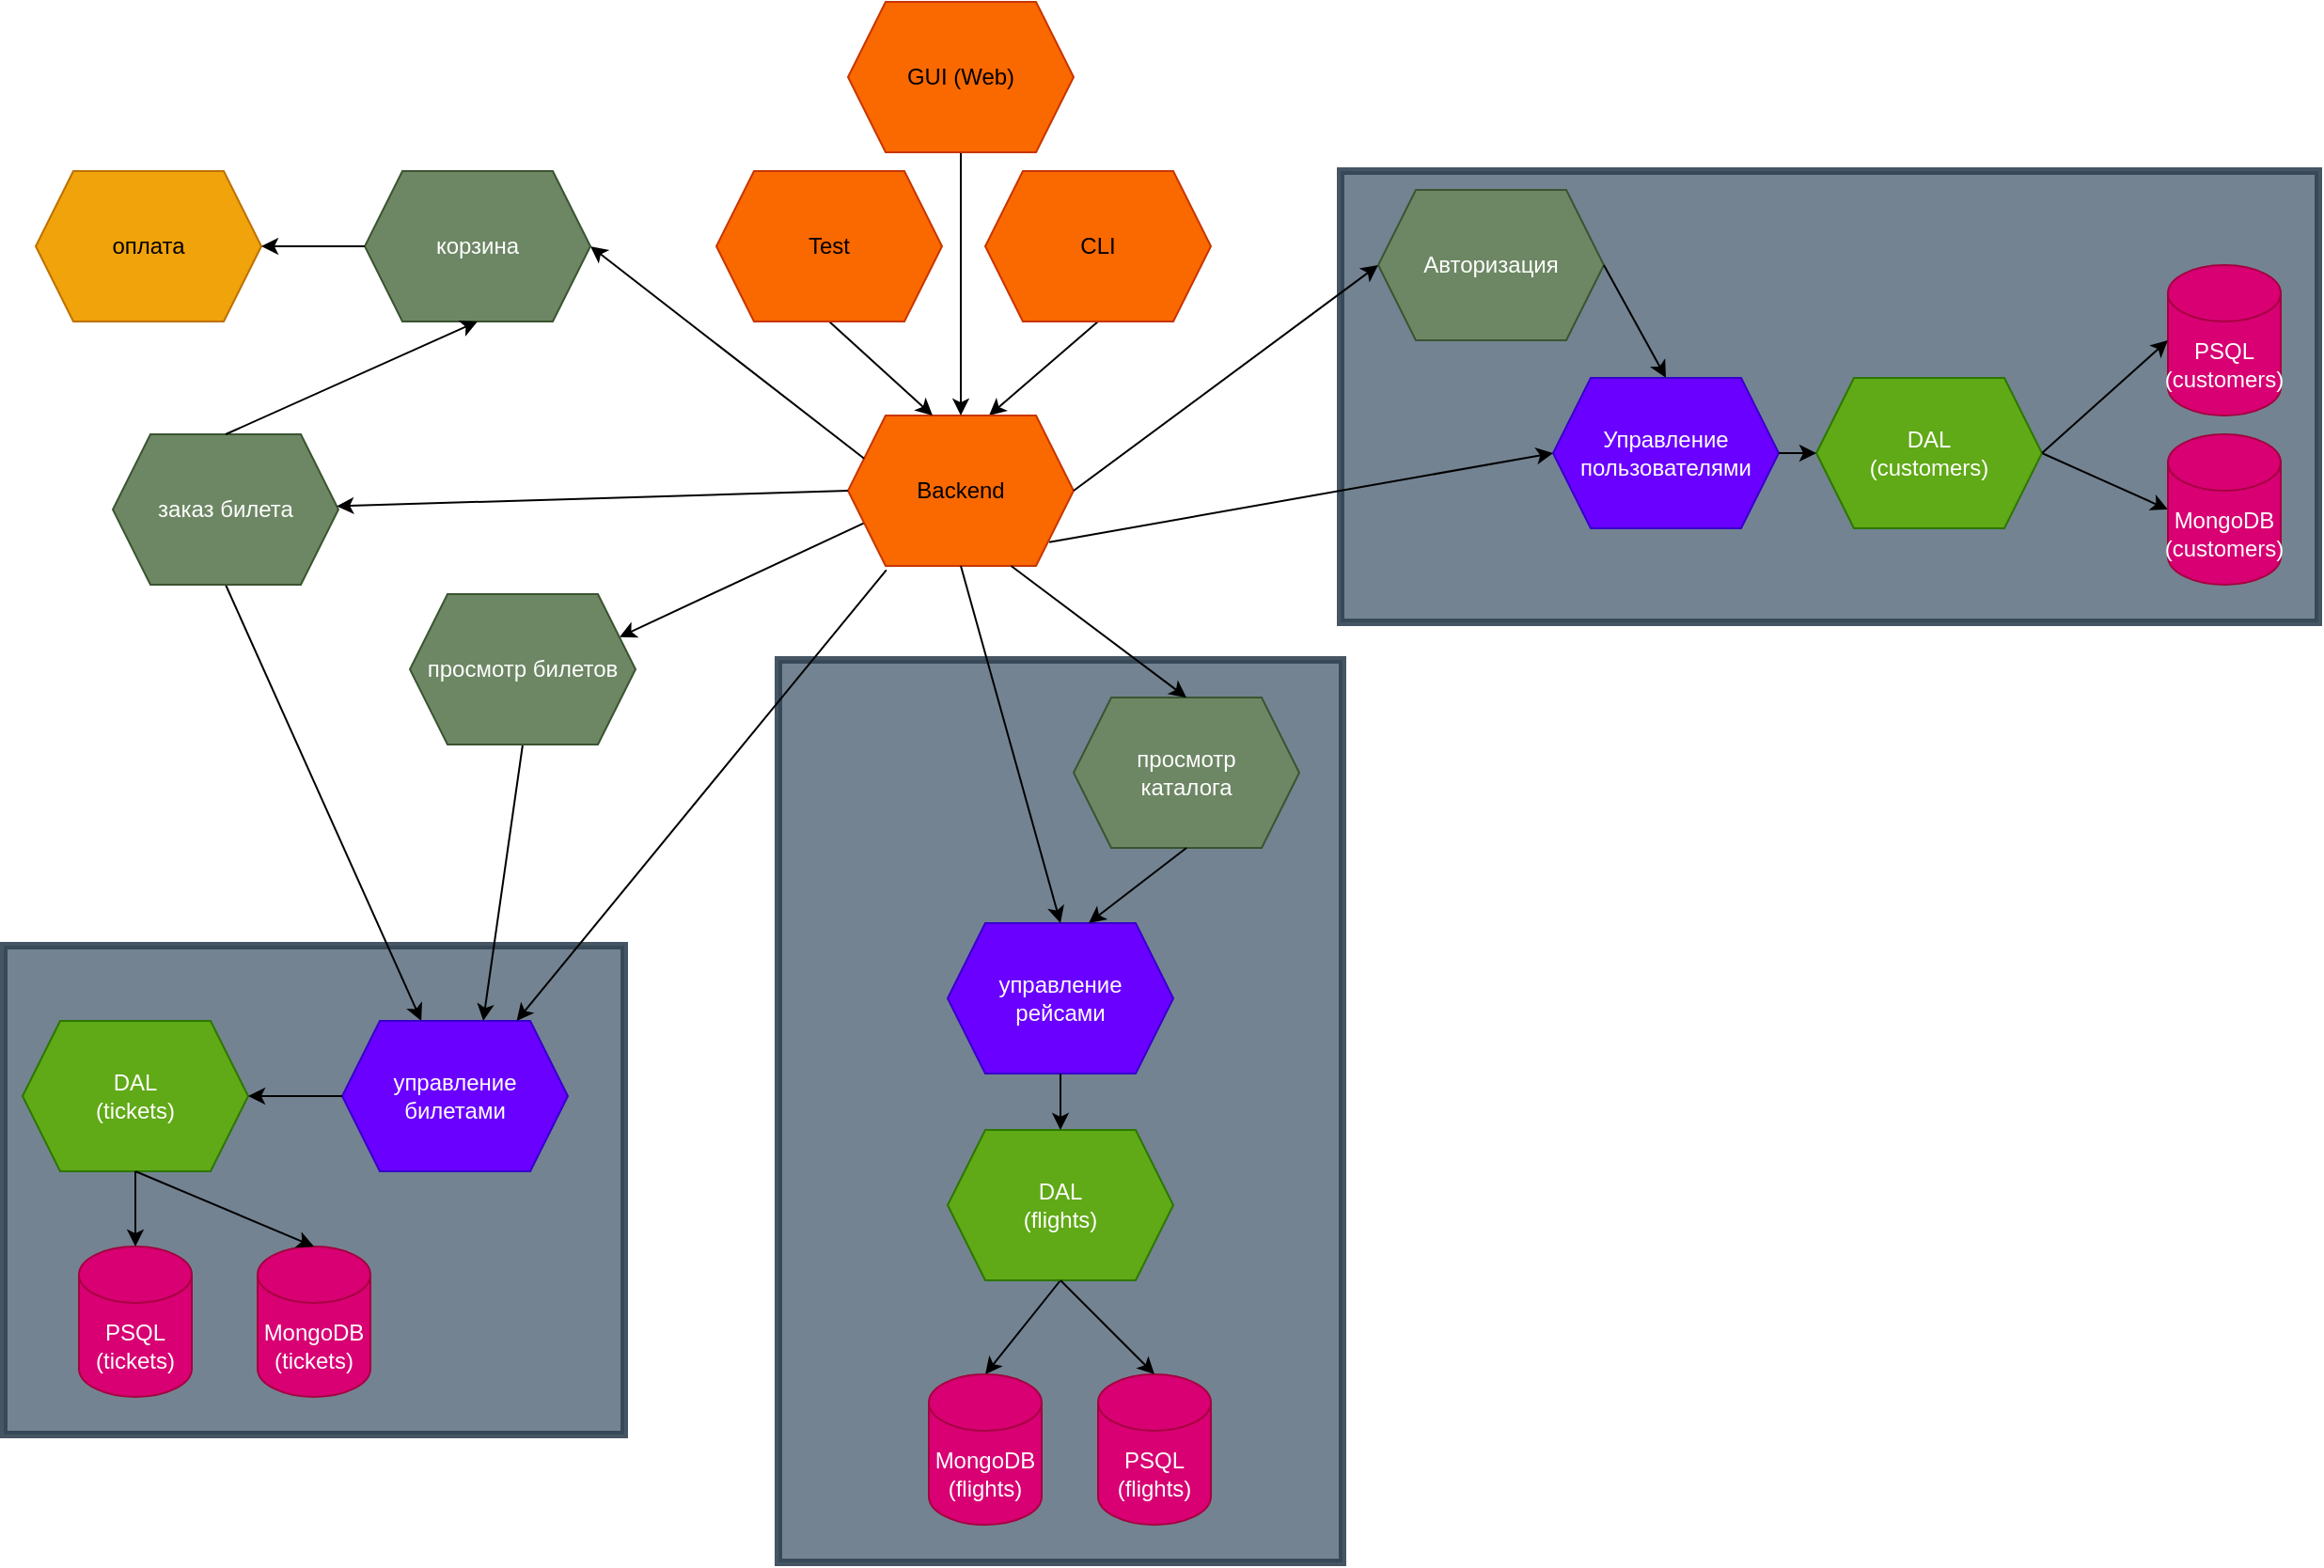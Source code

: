 <mxfile>
    <diagram name="Страница — 1" id="Ao2z26YKdt-CEyVPgPMB">
        <mxGraphModel dx="1091" dy="631" grid="0" gridSize="10" guides="1" tooltips="1" connect="1" arrows="1" fold="1" page="1" pageScale="1" pageWidth="827" pageHeight="1169" math="0" shadow="0">
            <root>
                <mxCell id="0"/>
                <mxCell id="1" parent="0"/>
                <mxCell id="10" value="" style="rounded=0;whiteSpace=wrap;html=1;strokeWidth=4;perimeterSpacing=10;strokeColor=#314354;opacity=90;fillColor=#647687;fontColor=#ffffff;" parent="1" vertex="1">
                    <mxGeometry x="288" y="612" width="330" height="260" as="geometry"/>
                </mxCell>
                <mxCell id="9" value="" style="rounded=0;whiteSpace=wrap;html=1;strokeWidth=4;perimeterSpacing=10;strokeColor=#314354;opacity=90;fillColor=#647687;fontColor=#ffffff;" parent="1" vertex="1">
                    <mxGeometry x="700" y="460" width="300" height="480" as="geometry"/>
                </mxCell>
                <mxCell id="8" value="" style="rounded=0;whiteSpace=wrap;html=1;strokeWidth=4;perimeterSpacing=10;strokeColor=#314354;opacity=90;fillColor=#647687;fontColor=#ffffff;" parent="1" vertex="1">
                    <mxGeometry x="999" y="200" width="520" height="240" as="geometry"/>
                </mxCell>
                <mxCell id="22" style="edgeStyle=none;html=1;exitX=0.5;exitY=1;exitDx=0;exitDy=0;entryX=0.625;entryY=0;entryDx=0;entryDy=0;" parent="1" source="9SHoVQrZI-vfcVUKv0su-1" target="9SHoVQrZI-vfcVUKv0su-2" edge="1">
                    <mxGeometry relative="1" as="geometry"/>
                </mxCell>
                <mxCell id="9SHoVQrZI-vfcVUKv0su-1" value="CLI" style="shape=hexagon;perimeter=hexagonPerimeter2;whiteSpace=wrap;html=1;fixedSize=1;fillColor=#fa6800;fontColor=#000000;strokeColor=#C73500;" parent="1" vertex="1">
                    <mxGeometry x="810" y="200" width="120" height="80" as="geometry"/>
                </mxCell>
                <mxCell id="31" style="edgeStyle=none;html=1;exitX=0;exitY=0.75;exitDx=0;exitDy=0;entryX=1;entryY=0.25;entryDx=0;entryDy=0;" edge="1" parent="1" source="9SHoVQrZI-vfcVUKv0su-2" target="28">
                    <mxGeometry relative="1" as="geometry"/>
                </mxCell>
                <mxCell id="9SHoVQrZI-vfcVUKv0su-2" value="Backend" style="shape=hexagon;perimeter=hexagonPerimeter2;whiteSpace=wrap;html=1;fixedSize=1;fillColor=#fa6800;fontColor=#000000;strokeColor=#C73500;" parent="1" vertex="1">
                    <mxGeometry x="737" y="330" width="120" height="80" as="geometry"/>
                </mxCell>
                <mxCell id="9SHoVQrZI-vfcVUKv0su-4" value="Авторизация" style="shape=hexagon;perimeter=hexagonPerimeter2;whiteSpace=wrap;html=1;fixedSize=1;fillColor=#6d8764;fontColor=#ffffff;strokeColor=#3A5431;" parent="1" vertex="1">
                    <mxGeometry x="1019" y="210" width="120" height="80" as="geometry"/>
                </mxCell>
                <mxCell id="21" style="edgeStyle=none;html=1;exitX=1;exitY=0.5;exitDx=0;exitDy=0;entryX=0;entryY=0.5;entryDx=0;entryDy=0;entryPerimeter=0;" parent="1" source="9SHoVQrZI-vfcVUKv0su-6" target="20" edge="1">
                    <mxGeometry relative="1" as="geometry"/>
                </mxCell>
                <mxCell id="9SHoVQrZI-vfcVUKv0su-6" value="DAL&lt;div&gt;(customers)&lt;/div&gt;" style="shape=hexagon;perimeter=hexagonPerimeter2;whiteSpace=wrap;html=1;fixedSize=1;fillColor=#60a917;fontColor=#ffffff;strokeColor=#2D7600;" parent="1" vertex="1">
                    <mxGeometry x="1252" y="310" width="120" height="80" as="geometry"/>
                </mxCell>
                <mxCell id="9SHoVQrZI-vfcVUKv0su-8" value="PSQL&lt;div&gt;(customers)&lt;/div&gt;" style="shape=cylinder3;whiteSpace=wrap;html=1;boundedLbl=1;backgroundOutline=1;size=15;fillColor=#d80073;fontColor=#ffffff;strokeColor=#A50040;" parent="1" vertex="1">
                    <mxGeometry x="1439" y="250" width="60" height="80" as="geometry"/>
                </mxCell>
                <mxCell id="9SHoVQrZI-vfcVUKv0su-10" value="" style="endArrow=classic;html=1;rounded=0;exitX=1;exitY=0.5;exitDx=0;exitDy=0;entryX=0;entryY=0.5;entryDx=0;entryDy=0;" parent="1" source="9SHoVQrZI-vfcVUKv0su-2" target="9SHoVQrZI-vfcVUKv0su-4" edge="1">
                    <mxGeometry width="50" height="50" relative="1" as="geometry">
                        <mxPoint x="857" y="480" as="sourcePoint"/>
                        <mxPoint x="907" y="430" as="targetPoint"/>
                    </mxGeometry>
                </mxCell>
                <mxCell id="9SHoVQrZI-vfcVUKv0su-12" value="" style="endArrow=classic;html=1;rounded=0;entryX=0;entryY=0.5;entryDx=0;entryDy=0;entryPerimeter=0;exitX=1;exitY=0.5;exitDx=0;exitDy=0;" parent="1" source="9SHoVQrZI-vfcVUKv0su-6" target="9SHoVQrZI-vfcVUKv0su-8" edge="1">
                    <mxGeometry width="50" height="50" relative="1" as="geometry">
                        <mxPoint x="1279" y="490" as="sourcePoint"/>
                        <mxPoint x="1329" y="440" as="targetPoint"/>
                    </mxGeometry>
                </mxCell>
                <mxCell id="9SHoVQrZI-vfcVUKv0su-13" value="оплата" style="shape=hexagon;perimeter=hexagonPerimeter2;whiteSpace=wrap;html=1;fixedSize=1;fillColor=#f0a30a;fontColor=#000000;strokeColor=#BD7000;" parent="1" vertex="1">
                    <mxGeometry x="305" y="200" width="120" height="80" as="geometry"/>
                </mxCell>
                <mxCell id="30" style="edgeStyle=none;html=1;exitX=0.5;exitY=1;exitDx=0;exitDy=0;" edge="1" parent="1" source="9SHoVQrZI-vfcVUKv0su-14" target="9SHoVQrZI-vfcVUKv0su-19">
                    <mxGeometry relative="1" as="geometry">
                        <mxPoint x="533" y="417" as="sourcePoint"/>
                    </mxGeometry>
                </mxCell>
                <mxCell id="9SHoVQrZI-vfcVUKv0su-14" value="заказ билета" style="shape=hexagon;perimeter=hexagonPerimeter2;whiteSpace=wrap;html=1;fixedSize=1;fillColor=#6d8764;strokeColor=#3A5431;fontColor=#ffffff;" parent="1" vertex="1">
                    <mxGeometry x="346" y="340" width="120" height="80" as="geometry"/>
                </mxCell>
                <mxCell id="9SHoVQrZI-vfcVUKv0su-15" value="корзина" style="shape=hexagon;perimeter=hexagonPerimeter2;whiteSpace=wrap;html=1;fixedSize=1;fillColor=#6d8764;fontColor=#ffffff;strokeColor=#3A5431;" parent="1" vertex="1">
                    <mxGeometry x="480" y="200" width="120" height="80" as="geometry"/>
                </mxCell>
                <mxCell id="9SHoVQrZI-vfcVUKv0su-16" value="просмотр&lt;div&gt;каталога&lt;/div&gt;" style="shape=hexagon;perimeter=hexagonPerimeter2;whiteSpace=wrap;html=1;fixedSize=1;fillColor=#6d8764;fontColor=#ffffff;strokeColor=#3A5431;" parent="1" vertex="1">
                    <mxGeometry x="857" y="480" width="120" height="80" as="geometry"/>
                </mxCell>
                <mxCell id="9SHoVQrZI-vfcVUKv0su-17" value="Управление&lt;div&gt;пользователями&lt;/div&gt;" style="shape=hexagon;perimeter=hexagonPerimeter2;whiteSpace=wrap;html=1;fixedSize=1;fillColor=#6a00ff;fontColor=#ffffff;strokeColor=#3700CC;" parent="1" vertex="1">
                    <mxGeometry x="1112" y="310" width="120" height="80" as="geometry"/>
                </mxCell>
                <mxCell id="9SHoVQrZI-vfcVUKv0su-18" value="управление&lt;div&gt;рейсами&lt;/div&gt;" style="shape=hexagon;perimeter=hexagonPerimeter2;whiteSpace=wrap;html=1;fixedSize=1;fillColor=#6a00ff;fontColor=#ffffff;strokeColor=#3700CC;" parent="1" vertex="1">
                    <mxGeometry x="790" y="600" width="120" height="80" as="geometry"/>
                </mxCell>
                <mxCell id="9SHoVQrZI-vfcVUKv0su-19" value="управление&lt;div&gt;билетами&lt;/div&gt;" style="shape=hexagon;perimeter=hexagonPerimeter2;whiteSpace=wrap;html=1;fixedSize=1;fillColor=#6a00ff;fontColor=#ffffff;strokeColor=#3700CC;" parent="1" vertex="1">
                    <mxGeometry x="468" y="652" width="120" height="80" as="geometry"/>
                </mxCell>
                <mxCell id="9SHoVQrZI-vfcVUKv0su-20" value="" style="endArrow=classic;html=1;rounded=0;exitX=1;exitY=0.5;exitDx=0;exitDy=0;entryX=0;entryY=0.5;entryDx=0;entryDy=0;" parent="1" source="9SHoVQrZI-vfcVUKv0su-17" target="9SHoVQrZI-vfcVUKv0su-6" edge="1">
                    <mxGeometry width="50" height="50" relative="1" as="geometry">
                        <mxPoint x="899" y="570" as="sourcePoint"/>
                        <mxPoint x="949" y="520" as="targetPoint"/>
                    </mxGeometry>
                </mxCell>
                <mxCell id="9SHoVQrZI-vfcVUKv0su-21" value="" style="endArrow=classic;html=1;rounded=0;entryX=0;entryY=0.5;entryDx=0;entryDy=0;exitX=0.892;exitY=0.842;exitDx=0;exitDy=0;exitPerimeter=0;" parent="1" source="9SHoVQrZI-vfcVUKv0su-2" target="9SHoVQrZI-vfcVUKv0su-17" edge="1">
                    <mxGeometry width="50" height="50" relative="1" as="geometry">
                        <mxPoint x="937" y="520" as="sourcePoint"/>
                        <mxPoint x="987" y="470" as="targetPoint"/>
                        <Array as="points"/>
                    </mxGeometry>
                </mxCell>
                <mxCell id="HxSwZKT3O60TEKE-XJKh-1" value="" style="endArrow=classic;html=1;rounded=0;exitX=0.723;exitY=1;exitDx=0;exitDy=0;exitPerimeter=0;entryX=0.5;entryY=0;entryDx=0;entryDy=0;" parent="1" source="9SHoVQrZI-vfcVUKv0su-2" target="9SHoVQrZI-vfcVUKv0su-16" edge="1">
                    <mxGeometry width="50" height="50" relative="1" as="geometry">
                        <mxPoint x="677" y="390" as="sourcePoint"/>
                        <mxPoint x="727" y="340" as="targetPoint"/>
                    </mxGeometry>
                </mxCell>
                <mxCell id="HxSwZKT3O60TEKE-XJKh-3" value="" style="endArrow=classic;html=1;rounded=0;exitX=0;exitY=0.5;exitDx=0;exitDy=0;" parent="1" source="9SHoVQrZI-vfcVUKv0su-2" target="9SHoVQrZI-vfcVUKv0su-14" edge="1">
                    <mxGeometry width="50" height="50" relative="1" as="geometry">
                        <mxPoint x="747" y="500" as="sourcePoint"/>
                        <mxPoint x="797" y="450" as="targetPoint"/>
                    </mxGeometry>
                </mxCell>
                <mxCell id="HxSwZKT3O60TEKE-XJKh-4" value="" style="endArrow=classic;html=1;rounded=0;exitX=0;exitY=0.25;exitDx=0;exitDy=0;entryX=1;entryY=0.5;entryDx=0;entryDy=0;" parent="1" source="9SHoVQrZI-vfcVUKv0su-2" target="9SHoVQrZI-vfcVUKv0su-15" edge="1">
                    <mxGeometry width="50" height="50" relative="1" as="geometry">
                        <mxPoint x="787" y="570" as="sourcePoint"/>
                        <mxPoint x="837" y="520" as="targetPoint"/>
                    </mxGeometry>
                </mxCell>
                <mxCell id="HxSwZKT3O60TEKE-XJKh-5" value="" style="endArrow=classic;html=1;rounded=0;exitX=0.17;exitY=1.027;exitDx=0;exitDy=0;exitPerimeter=0;" parent="1" source="9SHoVQrZI-vfcVUKv0su-2" target="9SHoVQrZI-vfcVUKv0su-19" edge="1">
                    <mxGeometry width="50" height="50" relative="1" as="geometry">
                        <mxPoint x="947" y="570" as="sourcePoint"/>
                        <mxPoint x="997" y="520" as="targetPoint"/>
                    </mxGeometry>
                </mxCell>
                <mxCell id="19" style="edgeStyle=none;html=1;exitX=0.5;exitY=1;exitDx=0;exitDy=0;entryX=0.5;entryY=0;entryDx=0;entryDy=0;entryPerimeter=0;" parent="1" source="HxSwZKT3O60TEKE-XJKh-7" target="18" edge="1">
                    <mxGeometry relative="1" as="geometry"/>
                </mxCell>
                <mxCell id="HxSwZKT3O60TEKE-XJKh-7" value="DAL&lt;div&gt;(flights&lt;span style=&quot;background-color: initial;&quot;&gt;)&lt;/span&gt;&lt;/div&gt;" style="shape=hexagon;perimeter=hexagonPerimeter2;whiteSpace=wrap;html=1;fixedSize=1;fillColor=#60a917;fontColor=#ffffff;strokeColor=#2D7600;" parent="1" vertex="1">
                    <mxGeometry x="790" y="710" width="120" height="80" as="geometry"/>
                </mxCell>
                <mxCell id="HxSwZKT3O60TEKE-XJKh-8" value="PSQL&lt;div&gt;(flights)&lt;/div&gt;" style="shape=cylinder3;whiteSpace=wrap;html=1;boundedLbl=1;backgroundOutline=1;size=15;fillColor=#d80073;fontColor=#ffffff;strokeColor=#A50040;" parent="1" vertex="1">
                    <mxGeometry x="870" y="840" width="60" height="80" as="geometry"/>
                </mxCell>
                <mxCell id="HxSwZKT3O60TEKE-XJKh-9" value="" style="endArrow=classic;html=1;rounded=0;entryX=0.5;entryY=0;entryDx=0;entryDy=0;entryPerimeter=0;exitX=0.5;exitY=1;exitDx=0;exitDy=0;" parent="1" source="HxSwZKT3O60TEKE-XJKh-7" target="HxSwZKT3O60TEKE-XJKh-8" edge="1">
                    <mxGeometry width="50" height="50" relative="1" as="geometry">
                        <mxPoint x="990" y="780" as="sourcePoint"/>
                        <mxPoint x="1040" y="730" as="targetPoint"/>
                    </mxGeometry>
                </mxCell>
                <mxCell id="HxSwZKT3O60TEKE-XJKh-10" value="DAL&lt;div&gt;(tickets&lt;span style=&quot;background-color: initial;&quot;&gt;)&lt;/span&gt;&lt;/div&gt;" style="shape=hexagon;perimeter=hexagonPerimeter2;whiteSpace=wrap;html=1;fixedSize=1;fillColor=#60a917;fontColor=#ffffff;strokeColor=#2D7600;" parent="1" vertex="1">
                    <mxGeometry x="298" y="652" width="120" height="80" as="geometry"/>
                </mxCell>
                <mxCell id="HxSwZKT3O60TEKE-XJKh-11" value="PSQL&lt;div&gt;(tickets)&lt;/div&gt;" style="shape=cylinder3;whiteSpace=wrap;html=1;boundedLbl=1;backgroundOutline=1;size=15;fillColor=#d80073;fontColor=#ffffff;strokeColor=#A50040;" parent="1" vertex="1">
                    <mxGeometry x="328" y="772" width="60" height="80" as="geometry"/>
                </mxCell>
                <mxCell id="HxSwZKT3O60TEKE-XJKh-12" value="" style="endArrow=classic;html=1;rounded=0;entryX=0.5;entryY=0;entryDx=0;entryDy=0;entryPerimeter=0;exitX=0.5;exitY=1;exitDx=0;exitDy=0;" parent="1" source="HxSwZKT3O60TEKE-XJKh-10" target="HxSwZKT3O60TEKE-XJKh-11" edge="1">
                    <mxGeometry width="50" height="50" relative="1" as="geometry">
                        <mxPoint x="818" y="1122" as="sourcePoint"/>
                        <mxPoint x="868" y="1072" as="targetPoint"/>
                    </mxGeometry>
                </mxCell>
                <mxCell id="HxSwZKT3O60TEKE-XJKh-13" value="" style="endArrow=classic;html=1;rounded=0;entryX=0.5;entryY=0;entryDx=0;entryDy=0;exitX=0.5;exitY=1;exitDx=0;exitDy=0;" parent="1" source="9SHoVQrZI-vfcVUKv0su-18" target="HxSwZKT3O60TEKE-XJKh-7" edge="1">
                    <mxGeometry width="50" height="50" relative="1" as="geometry">
                        <mxPoint x="1020" y="640" as="sourcePoint"/>
                        <mxPoint x="1070" y="590" as="targetPoint"/>
                    </mxGeometry>
                </mxCell>
                <mxCell id="HxSwZKT3O60TEKE-XJKh-14" value="" style="endArrow=classic;html=1;rounded=0;exitX=0.5;exitY=1;exitDx=0;exitDy=0;entryX=0.625;entryY=0;entryDx=0;entryDy=0;" parent="1" source="9SHoVQrZI-vfcVUKv0su-16" target="9SHoVQrZI-vfcVUKv0su-18" edge="1">
                    <mxGeometry width="50" height="50" relative="1" as="geometry">
                        <mxPoint x="870" y="800" as="sourcePoint"/>
                        <mxPoint x="920" y="750" as="targetPoint"/>
                    </mxGeometry>
                </mxCell>
                <mxCell id="HxSwZKT3O60TEKE-XJKh-15" value="" style="endArrow=classic;html=1;rounded=0;entryX=1;entryY=0.5;entryDx=0;entryDy=0;exitX=0;exitY=0.5;exitDx=0;exitDy=0;" parent="1" source="9SHoVQrZI-vfcVUKv0su-19" target="HxSwZKT3O60TEKE-XJKh-10" edge="1">
                    <mxGeometry width="50" height="50" relative="1" as="geometry">
                        <mxPoint x="488" y="982" as="sourcePoint"/>
                        <mxPoint x="538" y="932" as="targetPoint"/>
                    </mxGeometry>
                </mxCell>
                <mxCell id="2" value="" style="endArrow=classic;html=1;exitX=0;exitY=0.5;exitDx=0;exitDy=0;" parent="1" source="9SHoVQrZI-vfcVUKv0su-15" target="9SHoVQrZI-vfcVUKv0su-13" edge="1">
                    <mxGeometry width="50" height="50" relative="1" as="geometry">
                        <mxPoint x="320" y="620" as="sourcePoint"/>
                        <mxPoint x="370" y="570" as="targetPoint"/>
                    </mxGeometry>
                </mxCell>
                <mxCell id="3" value="" style="endArrow=classic;html=1;exitX=0.5;exitY=1;exitDx=0;exitDy=0;entryX=0.5;entryY=0;entryDx=0;entryDy=0;fontStyle=1" parent="1" source="9SHoVQrZI-vfcVUKv0su-2" target="9SHoVQrZI-vfcVUKv0su-18" edge="1">
                    <mxGeometry width="50" height="50" relative="1" as="geometry">
                        <mxPoint x="847" y="540" as="sourcePoint"/>
                        <mxPoint x="897" y="490" as="targetPoint"/>
                    </mxGeometry>
                </mxCell>
                <mxCell id="4" value="" style="endArrow=classic;html=1;entryX=0.5;entryY=1;entryDx=0;entryDy=0;exitX=0.5;exitY=0;exitDx=0;exitDy=0;" parent="1" source="9SHoVQrZI-vfcVUKv0su-14" target="9SHoVQrZI-vfcVUKv0su-15" edge="1">
                    <mxGeometry width="50" height="50" relative="1" as="geometry">
                        <mxPoint x="400" y="370" as="sourcePoint"/>
                        <mxPoint x="450" y="320" as="targetPoint"/>
                    </mxGeometry>
                </mxCell>
                <mxCell id="14" value="" style="endArrow=classic;html=1;exitX=1;exitY=0.5;exitDx=0;exitDy=0;entryX=0.5;entryY=0;entryDx=0;entryDy=0;" parent="1" source="9SHoVQrZI-vfcVUKv0su-4" target="9SHoVQrZI-vfcVUKv0su-17" edge="1">
                    <mxGeometry width="50" height="50" relative="1" as="geometry">
                        <mxPoint x="1202" y="340" as="sourcePoint"/>
                        <mxPoint x="1252" y="290" as="targetPoint"/>
                    </mxGeometry>
                </mxCell>
                <mxCell id="16" value="MongoDB&lt;div&gt;(tickets)&lt;/div&gt;" style="shape=cylinder3;whiteSpace=wrap;html=1;boundedLbl=1;backgroundOutline=1;size=15;fillColor=#d80073;fontColor=#ffffff;strokeColor=#A50040;" parent="1" vertex="1">
                    <mxGeometry x="423" y="772" width="60" height="80" as="geometry"/>
                </mxCell>
                <mxCell id="17" value="" style="endArrow=classic;html=1;exitX=0.5;exitY=1;exitDx=0;exitDy=0;entryX=0.5;entryY=0;entryDx=0;entryDy=0;entryPerimeter=0;" parent="1" source="HxSwZKT3O60TEKE-XJKh-10" target="16" edge="1">
                    <mxGeometry width="50" height="50" relative="1" as="geometry">
                        <mxPoint x="511" y="802" as="sourcePoint"/>
                        <mxPoint x="561" y="752" as="targetPoint"/>
                    </mxGeometry>
                </mxCell>
                <mxCell id="18" value="MongoDB&lt;br&gt;&lt;div&gt;(flights)&lt;/div&gt;" style="shape=cylinder3;whiteSpace=wrap;html=1;boundedLbl=1;backgroundOutline=1;size=15;fillColor=#d80073;fontColor=#ffffff;strokeColor=#A50040;" parent="1" vertex="1">
                    <mxGeometry x="780" y="840" width="60" height="80" as="geometry"/>
                </mxCell>
                <mxCell id="20" value="MongoDB&lt;div&gt;(customers)&lt;/div&gt;" style="shape=cylinder3;whiteSpace=wrap;html=1;boundedLbl=1;backgroundOutline=1;size=15;fillColor=#d80073;fontColor=#ffffff;strokeColor=#A50040;" parent="1" vertex="1">
                    <mxGeometry x="1439" y="340" width="60" height="80" as="geometry"/>
                </mxCell>
                <mxCell id="25" style="edgeStyle=none;html=1;exitX=0.5;exitY=1;exitDx=0;exitDy=0;entryX=0.5;entryY=0;entryDx=0;entryDy=0;" parent="1" source="23" target="9SHoVQrZI-vfcVUKv0su-2" edge="1">
                    <mxGeometry relative="1" as="geometry"/>
                </mxCell>
                <mxCell id="23" value="GUI (Web)" style="shape=hexagon;perimeter=hexagonPerimeter2;whiteSpace=wrap;html=1;fixedSize=1;fillColor=#fa6800;fontColor=#000000;strokeColor=#C73500;" parent="1" vertex="1">
                    <mxGeometry x="737" y="110" width="120" height="80" as="geometry"/>
                </mxCell>
                <mxCell id="26" style="edgeStyle=none;html=1;exitX=0.5;exitY=1;exitDx=0;exitDy=0;entryX=0.375;entryY=0;entryDx=0;entryDy=0;" parent="1" source="24" target="9SHoVQrZI-vfcVUKv0su-2" edge="1">
                    <mxGeometry relative="1" as="geometry"/>
                </mxCell>
                <mxCell id="24" value="Test" style="shape=hexagon;perimeter=hexagonPerimeter2;whiteSpace=wrap;html=1;fixedSize=1;fillColor=#fa6800;fontColor=#000000;strokeColor=#C73500;" parent="1" vertex="1">
                    <mxGeometry x="667" y="200" width="120" height="80" as="geometry"/>
                </mxCell>
                <mxCell id="29" style="edgeStyle=none;html=1;exitX=0.5;exitY=1;exitDx=0;exitDy=0;entryX=0.625;entryY=0;entryDx=0;entryDy=0;" edge="1" parent="1" source="28" target="9SHoVQrZI-vfcVUKv0su-19">
                    <mxGeometry relative="1" as="geometry">
                        <mxPoint x="358.0" y="417" as="sourcePoint"/>
                    </mxGeometry>
                </mxCell>
                <mxCell id="28" value="просмотр билетов" style="shape=hexagon;perimeter=hexagonPerimeter2;whiteSpace=wrap;html=1;fixedSize=1;fillColor=#6d8764;strokeColor=#3A5431;fontColor=#ffffff;" vertex="1" parent="1">
                    <mxGeometry x="504" y="425" width="120" height="80" as="geometry"/>
                </mxCell>
            </root>
        </mxGraphModel>
    </diagram>
</mxfile>